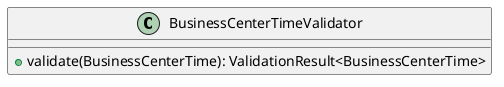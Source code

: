 @startuml

    class BusinessCenterTimeValidator [[BusinessCenterTimeValidator.html]] {
        +validate(BusinessCenterTime): ValidationResult<BusinessCenterTime>
    }

@enduml
